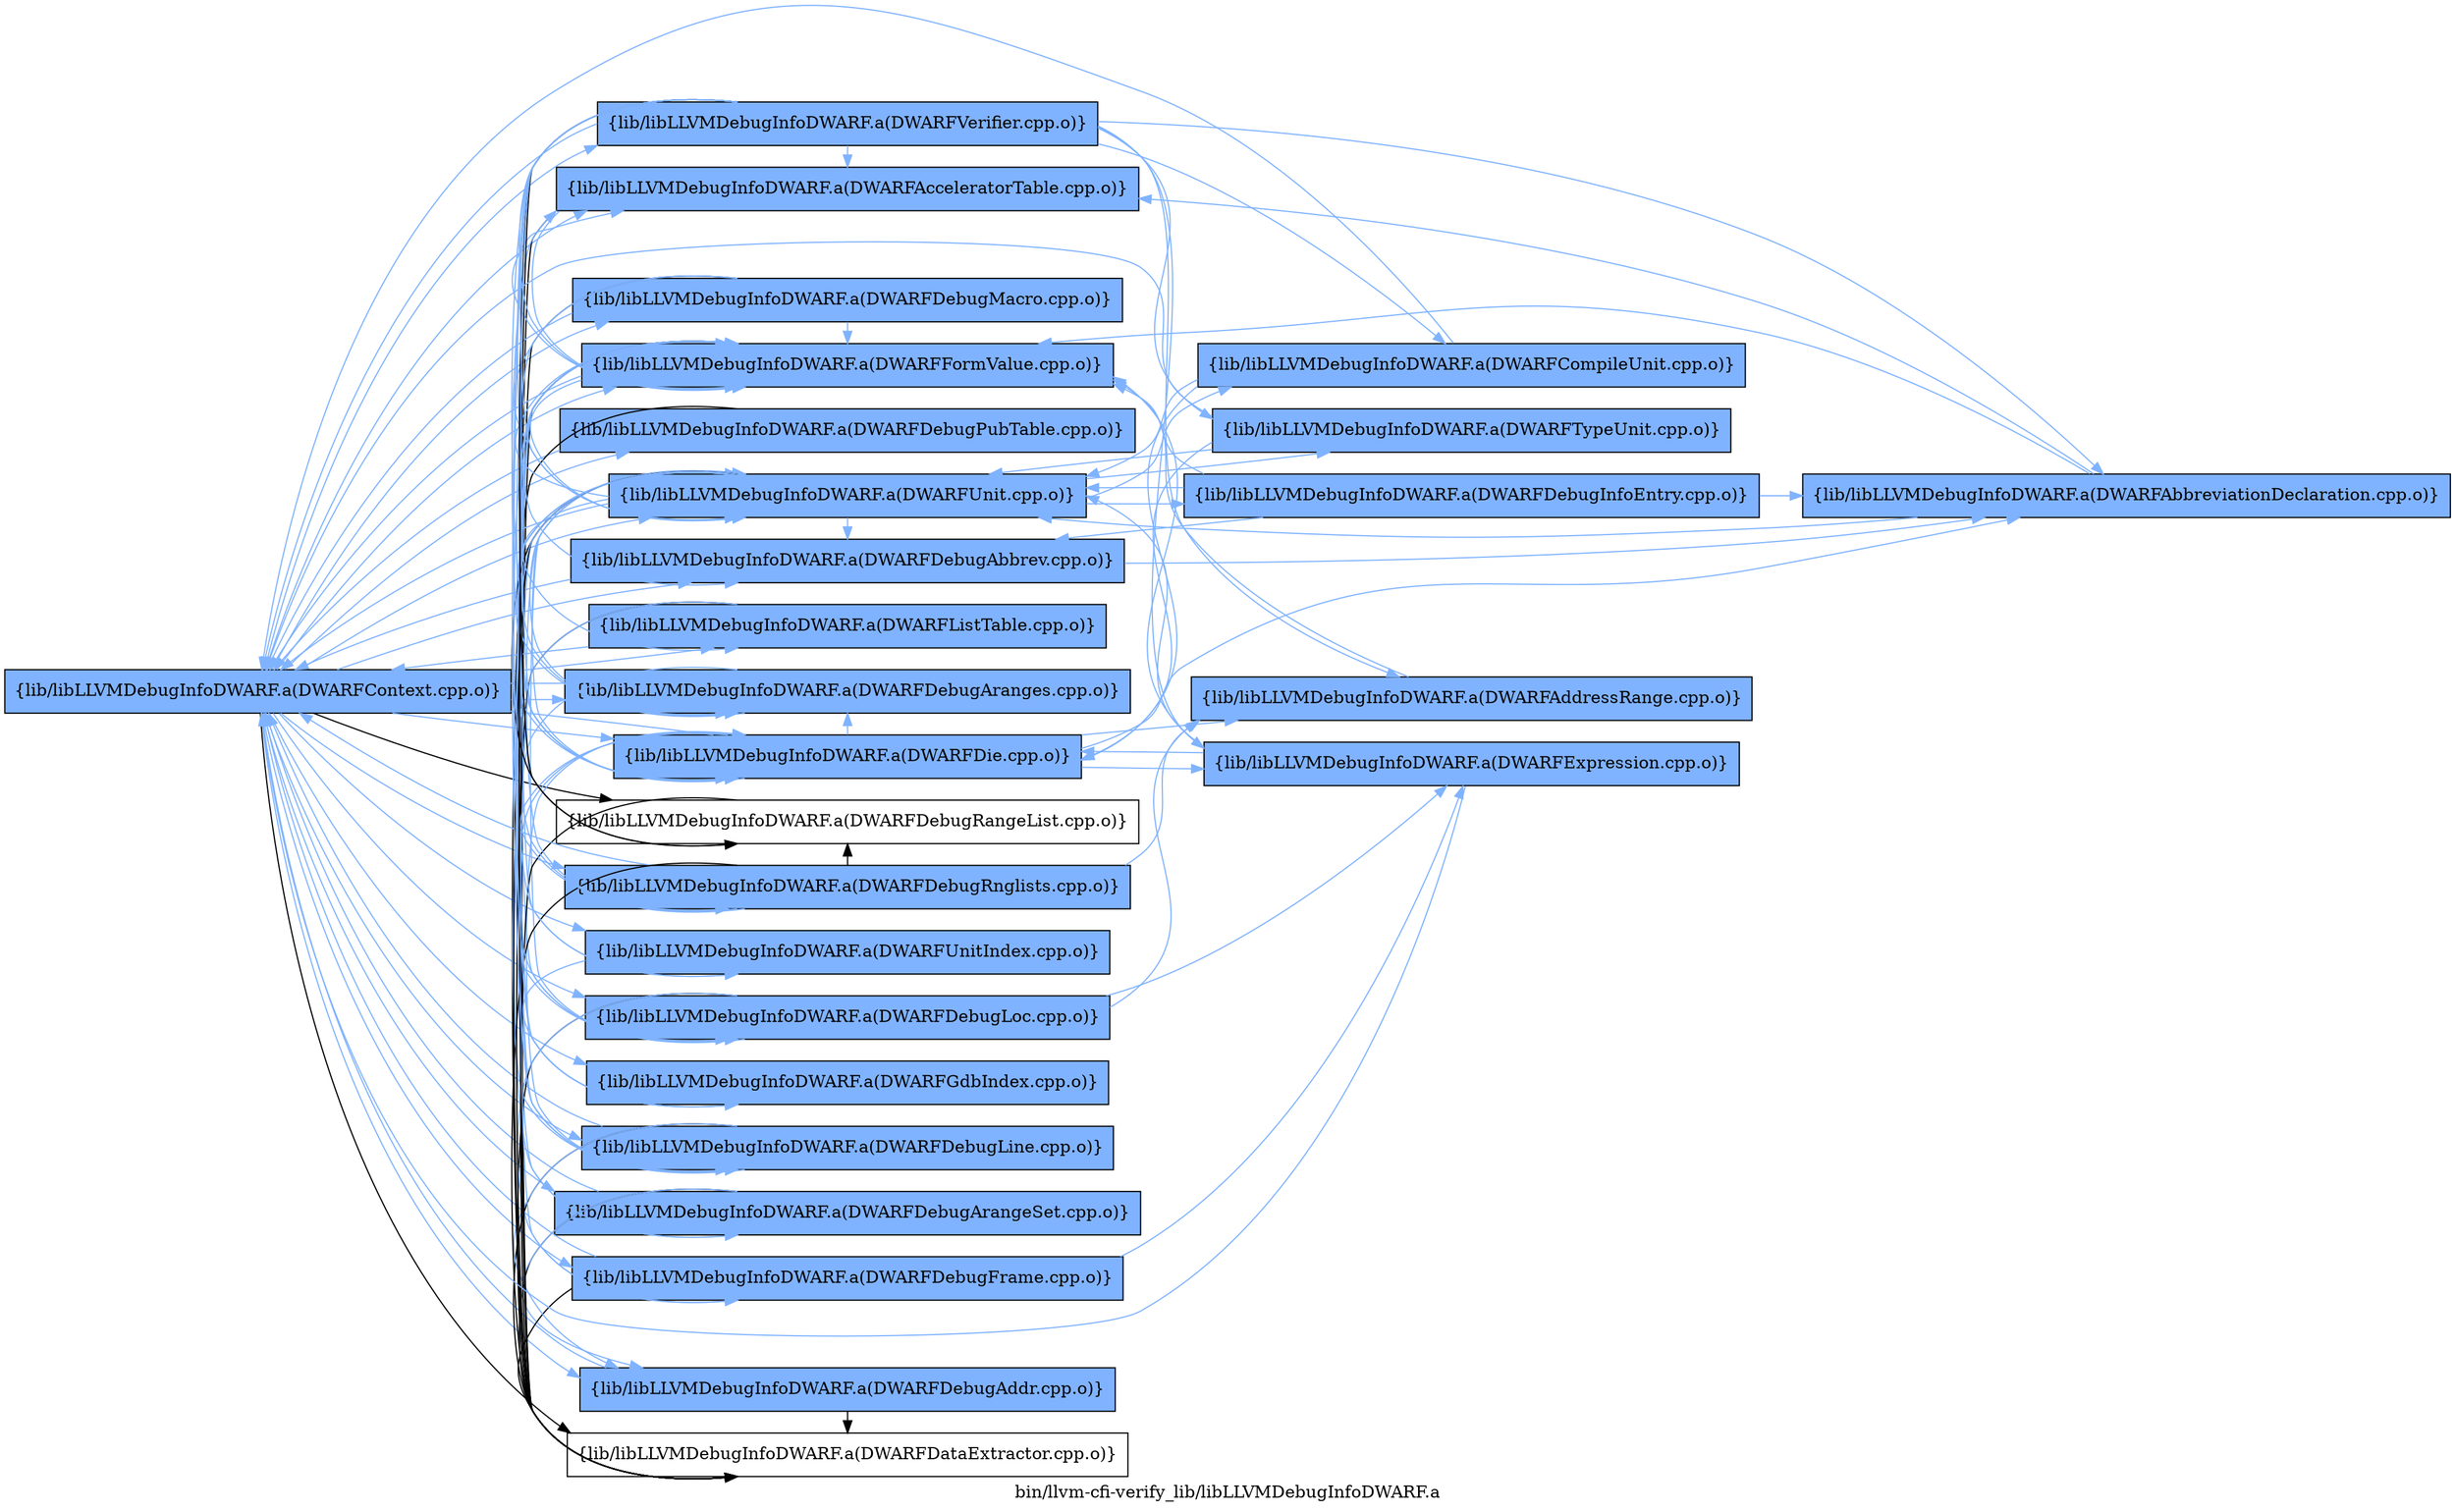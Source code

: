 digraph "bin/llvm-cfi-verify_lib/libLLVMDebugInfoDWARF.a" {
	label="bin/llvm-cfi-verify_lib/libLLVMDebugInfoDWARF.a";
	rankdir=LR;
	{ rank=same; Node0x55746a6a0fa8;  }
	{ rank=same; Node0x55746a6a0468; Node0x55746a69dfd8; Node0x55746a6af378; Node0x55746a6ae6f8; Node0x55746a6ae0b8; Node0x55746a6aeb58; Node0x55746a6ad118; Node0x55746a6add98; Node0x55746a6ad6b8; Node0x55746a6a1868; Node0x55746a6a2038; Node0x55746a6adcf8; Node0x55746a6b0a48; Node0x55746a6b0c78; Node0x55746a6b0048; Node0x55746a6b0318; Node0x55746a69eed8; Node0x55746a6a0058; Node0x55746a69fce8; Node0x55746a6a4158;  }

	Node0x55746a6a0fa8 [shape=record,shape=box,group=1,style=filled,fillcolor="0.600000 0.5 1",label="{lib/libLLVMDebugInfoDWARF.a(DWARFContext.cpp.o)}"];
	Node0x55746a6a0fa8 -> Node0x55746a6a0468[color="0.600000 0.5 1"];
	Node0x55746a6a0fa8 -> Node0x55746a69dfd8;
	Node0x55746a6a0fa8 -> Node0x55746a6af378[color="0.600000 0.5 1"];
	Node0x55746a6a0fa8 -> Node0x55746a6ae6f8[color="0.600000 0.5 1"];
	Node0x55746a6a0fa8 -> Node0x55746a6ae0b8[color="0.600000 0.5 1"];
	Node0x55746a6a0fa8 -> Node0x55746a6aeb58[color="0.600000 0.5 1"];
	Node0x55746a6a0fa8 -> Node0x55746a6ad118[color="0.600000 0.5 1"];
	Node0x55746a6a0fa8 -> Node0x55746a6add98[color="0.600000 0.5 1"];
	Node0x55746a6a0fa8 -> Node0x55746a6ad6b8[color="0.600000 0.5 1"];
	Node0x55746a6a0fa8 -> Node0x55746a6a1868[color="0.600000 0.5 1"];
	Node0x55746a6a0fa8 -> Node0x55746a6a2038[color="0.600000 0.5 1"];
	Node0x55746a6a0fa8 -> Node0x55746a6adcf8;
	Node0x55746a6a0fa8 -> Node0x55746a6b0a48[color="0.600000 0.5 1"];
	Node0x55746a6a0fa8 -> Node0x55746a6b0c78[color="0.600000 0.5 1"];
	Node0x55746a6a0fa8 -> Node0x55746a6b0048[color="0.600000 0.5 1"];
	Node0x55746a6a0fa8 -> Node0x55746a6b0318[color="0.600000 0.5 1"];
	Node0x55746a6a0fa8 -> Node0x55746a69eed8[color="0.600000 0.5 1"];
	Node0x55746a6a0fa8 -> Node0x55746a6a0058[color="0.600000 0.5 1"];
	Node0x55746a6a0fa8 -> Node0x55746a69fce8[color="0.600000 0.5 1"];
	Node0x55746a6a0fa8 -> Node0x55746a6a4158[color="0.600000 0.5 1"];
	Node0x55746a6a0468 [shape=record,shape=box,group=1,style=filled,fillcolor="0.600000 0.5 1",label="{lib/libLLVMDebugInfoDWARF.a(DWARFAcceleratorTable.cpp.o)}"];
	Node0x55746a6a0468 -> Node0x55746a69dfd8;
	Node0x55746a6a0468 -> Node0x55746a6b0048[color="0.600000 0.5 1"];
	Node0x55746a69dfd8 [shape=record,shape=box,group=0,label="{lib/libLLVMDebugInfoDWARF.a(DWARFDataExtractor.cpp.o)}"];
	Node0x55746a6af378 [shape=record,shape=box,group=1,style=filled,fillcolor="0.600000 0.5 1",label="{lib/libLLVMDebugInfoDWARF.a(DWARFDebugAbbrev.cpp.o)}"];
	Node0x55746a6af378 -> Node0x55746a6a0fa8[color="0.600000 0.5 1"];
	Node0x55746a6af378 -> Node0x55746a6b02c8[color="0.600000 0.5 1"];
	Node0x55746a6ae6f8 [shape=record,shape=box,group=1,style=filled,fillcolor="0.600000 0.5 1",label="{lib/libLLVMDebugInfoDWARF.a(DWARFDebugAddr.cpp.o)}"];
	Node0x55746a6ae6f8 -> Node0x55746a6a0fa8[color="0.600000 0.5 1"];
	Node0x55746a6ae6f8 -> Node0x55746a69dfd8;
	Node0x55746a6ae0b8 [shape=record,shape=box,group=1,style=filled,fillcolor="0.600000 0.5 1",label="{lib/libLLVMDebugInfoDWARF.a(DWARFDebugArangeSet.cpp.o)}"];
	Node0x55746a6ae0b8 -> Node0x55746a6a0fa8[color="0.600000 0.5 1"];
	Node0x55746a6ae0b8 -> Node0x55746a69dfd8;
	Node0x55746a6ae0b8 -> Node0x55746a6ae6f8[color="0.600000 0.5 1"];
	Node0x55746a6ae0b8 -> Node0x55746a6b0048[color="0.600000 0.5 1"];
	Node0x55746a6aeb58 [shape=record,shape=box,group=1,style=filled,fillcolor="0.600000 0.5 1",label="{lib/libLLVMDebugInfoDWARF.a(DWARFDebugAranges.cpp.o)}"];
	Node0x55746a6aeb58 -> Node0x55746a6a0fa8[color="0.600000 0.5 1"];
	Node0x55746a6aeb58 -> Node0x55746a6ae0b8[color="0.600000 0.5 1"];
	Node0x55746a6aeb58 -> Node0x55746a69fce8[color="0.600000 0.5 1"];
	Node0x55746a6ad118 [shape=record,shape=box,group=1,style=filled,fillcolor="0.600000 0.5 1",label="{lib/libLLVMDebugInfoDWARF.a(DWARFDebugFrame.cpp.o)}"];
	Node0x55746a6ad118 -> Node0x55746a6a0fa8[color="0.600000 0.5 1"];
	Node0x55746a6ad118 -> Node0x55746a69dfd8;
	Node0x55746a6ad118 -> Node0x55746a6b1858[color="0.600000 0.5 1"];
	Node0x55746a6add98 [shape=record,shape=box,group=1,style=filled,fillcolor="0.600000 0.5 1",label="{lib/libLLVMDebugInfoDWARF.a(DWARFDebugLine.cpp.o)}"];
	Node0x55746a6add98 -> Node0x55746a6a0fa8[color="0.600000 0.5 1"];
	Node0x55746a6add98 -> Node0x55746a69dfd8;
	Node0x55746a6add98 -> Node0x55746a6ae6f8[color="0.600000 0.5 1"];
	Node0x55746a6add98 -> Node0x55746a6b0c78[color="0.600000 0.5 1"];
	Node0x55746a6add98 -> Node0x55746a6b0048[color="0.600000 0.5 1"];
	Node0x55746a6add98 -> Node0x55746a69fce8[color="0.600000 0.5 1"];
	Node0x55746a6ad6b8 [shape=record,shape=box,group=1,style=filled,fillcolor="0.600000 0.5 1",label="{lib/libLLVMDebugInfoDWARF.a(DWARFDebugLoc.cpp.o)}"];
	Node0x55746a6ad6b8 -> Node0x55746a69dfd8;
	Node0x55746a6ad6b8 -> Node0x55746a6ad118[color="0.600000 0.5 1"];
	Node0x55746a6ad6b8 -> Node0x55746a6a2588[color="0.600000 0.5 1"];
	Node0x55746a6ad6b8 -> Node0x55746a6b1858[color="0.600000 0.5 1"];
	Node0x55746a6ad6b8 -> Node0x55746a6b0048[color="0.600000 0.5 1"];
	Node0x55746a6ad6b8 -> Node0x55746a69fce8[color="0.600000 0.5 1"];
	Node0x55746a6a1868 [shape=record,shape=box,group=1,style=filled,fillcolor="0.600000 0.5 1",label="{lib/libLLVMDebugInfoDWARF.a(DWARFDebugMacro.cpp.o)}"];
	Node0x55746a6a1868 -> Node0x55746a6a0fa8[color="0.600000 0.5 1"];
	Node0x55746a6a1868 -> Node0x55746a69dfd8;
	Node0x55746a6a1868 -> Node0x55746a6b0c78[color="0.600000 0.5 1"];
	Node0x55746a6a1868 -> Node0x55746a6b0048[color="0.600000 0.5 1"];
	Node0x55746a6a1868 -> Node0x55746a69fce8[color="0.600000 0.5 1"];
	Node0x55746a6a2038 [shape=record,shape=box,group=1,style=filled,fillcolor="0.600000 0.5 1",label="{lib/libLLVMDebugInfoDWARF.a(DWARFDebugPubTable.cpp.o)}"];
	Node0x55746a6a2038 -> Node0x55746a6a0fa8[color="0.600000 0.5 1"];
	Node0x55746a6a2038 -> Node0x55746a69dfd8;
	Node0x55746a6adcf8 [shape=record,shape=box,group=0,label="{lib/libLLVMDebugInfoDWARF.a(DWARFDebugRangeList.cpp.o)}"];
	Node0x55746a6adcf8 -> Node0x55746a69dfd8;
	Node0x55746a6b0a48 [shape=record,shape=box,group=1,style=filled,fillcolor="0.600000 0.5 1",label="{lib/libLLVMDebugInfoDWARF.a(DWARFDebugRnglists.cpp.o)}"];
	Node0x55746a6b0a48 -> Node0x55746a6a0fa8[color="0.600000 0.5 1"];
	Node0x55746a6b0a48 -> Node0x55746a69dfd8;
	Node0x55746a6b0a48 -> Node0x55746a6a2588[color="0.600000 0.5 1"];
	Node0x55746a6b0a48 -> Node0x55746a6adcf8;
	Node0x55746a6b0a48 -> Node0x55746a6b0048[color="0.600000 0.5 1"];
	Node0x55746a6b0a48 -> Node0x55746a69fce8[color="0.600000 0.5 1"];
	Node0x55746a6b0c78 [shape=record,shape=box,group=1,style=filled,fillcolor="0.600000 0.5 1",label="{lib/libLLVMDebugInfoDWARF.a(DWARFDie.cpp.o)}"];
	Node0x55746a6b0c78 -> Node0x55746a6a0fa8[color="0.600000 0.5 1"];
	Node0x55746a6b0c78 -> Node0x55746a6a0468[color="0.600000 0.5 1"];
	Node0x55746a6b0c78 -> Node0x55746a6b02c8[color="0.600000 0.5 1"];
	Node0x55746a6b0c78 -> Node0x55746a6aeb58[color="0.600000 0.5 1"];
	Node0x55746a6b0c78 -> Node0x55746a6add98[color="0.600000 0.5 1"];
	Node0x55746a6b0c78 -> Node0x55746a6ad6b8[color="0.600000 0.5 1"];
	Node0x55746a6b0c78 -> Node0x55746a6a2588[color="0.600000 0.5 1"];
	Node0x55746a6b0c78 -> Node0x55746a6b1858[color="0.600000 0.5 1"];
	Node0x55746a6b0c78 -> Node0x55746a6b0048[color="0.600000 0.5 1"];
	Node0x55746a6b0c78 -> Node0x55746a69fce8[color="0.600000 0.5 1"];
	Node0x55746a6b0048 [shape=record,shape=box,group=1,style=filled,fillcolor="0.600000 0.5 1",label="{lib/libLLVMDebugInfoDWARF.a(DWARFFormValue.cpp.o)}"];
	Node0x55746a6b0048 -> Node0x55746a6a0fa8[color="0.600000 0.5 1"];
	Node0x55746a6b0048 -> Node0x55746a6a0468[color="0.600000 0.5 1"];
	Node0x55746a6b0048 -> Node0x55746a69dfd8;
	Node0x55746a6b0048 -> Node0x55746a69fce8[color="0.600000 0.5 1"];
	Node0x55746a6b0318 [shape=record,shape=box,group=1,style=filled,fillcolor="0.600000 0.5 1",label="{lib/libLLVMDebugInfoDWARF.a(DWARFGdbIndex.cpp.o)}"];
	Node0x55746a6b0318 -> Node0x55746a6b0048[color="0.600000 0.5 1"];
	Node0x55746a69eed8 [shape=record,shape=box,group=1,style=filled,fillcolor="0.600000 0.5 1",label="{lib/libLLVMDebugInfoDWARF.a(DWARFListTable.cpp.o)}"];
	Node0x55746a69eed8 -> Node0x55746a6a0fa8[color="0.600000 0.5 1"];
	Node0x55746a69eed8 -> Node0x55746a69dfd8;
	Node0x55746a69eed8 -> Node0x55746a6ad118[color="0.600000 0.5 1"];
	Node0x55746a6a0058 [shape=record,shape=box,group=1,style=filled,fillcolor="0.600000 0.5 1",label="{lib/libLLVMDebugInfoDWARF.a(DWARFUnitIndex.cpp.o)}"];
	Node0x55746a6a0058 -> Node0x55746a6b0048[color="0.600000 0.5 1"];
	Node0x55746a6a0058 -> Node0x55746a6b0318[color="0.600000 0.5 1"];
	Node0x55746a69fce8 [shape=record,shape=box,group=1,style=filled,fillcolor="0.600000 0.5 1",label="{lib/libLLVMDebugInfoDWARF.a(DWARFUnit.cpp.o)}"];
	Node0x55746a69fce8 -> Node0x55746a6a0fa8[color="0.600000 0.5 1"];
	Node0x55746a69fce8 -> Node0x55746a69dfd8;
	Node0x55746a69fce8 -> Node0x55746a6af378[color="0.600000 0.5 1"];
	Node0x55746a69fce8 -> Node0x55746a6aeb58[color="0.600000 0.5 1"];
	Node0x55746a69fce8 -> Node0x55746a6ad6b8[color="0.600000 0.5 1"];
	Node0x55746a69fce8 -> Node0x55746a6adcf8;
	Node0x55746a69fce8 -> Node0x55746a6b0a48[color="0.600000 0.5 1"];
	Node0x55746a69fce8 -> Node0x55746a6b0c78[color="0.600000 0.5 1"];
	Node0x55746a69fce8 -> Node0x55746a6b0048[color="0.600000 0.5 1"];
	Node0x55746a69fce8 -> Node0x55746a69eed8[color="0.600000 0.5 1"];
	Node0x55746a69fce8 -> Node0x55746a6a0058[color="0.600000 0.5 1"];
	Node0x55746a69fce8 -> Node0x55746a69dc18[color="0.600000 0.5 1"];
	Node0x55746a69fce8 -> Node0x55746a6a6598[color="0.600000 0.5 1"];
	Node0x55746a69fce8 -> Node0x55746a6a4478[color="0.600000 0.5 1"];
	Node0x55746a6a4158 [shape=record,shape=box,group=1,style=filled,fillcolor="0.600000 0.5 1",label="{lib/libLLVMDebugInfoDWARF.a(DWARFVerifier.cpp.o)}"];
	Node0x55746a6a4158 -> Node0x55746a6a0fa8[color="0.600000 0.5 1"];
	Node0x55746a6a4158 -> Node0x55746a6a0468[color="0.600000 0.5 1"];
	Node0x55746a6a4158 -> Node0x55746a69dfd8;
	Node0x55746a6a4158 -> Node0x55746a6af378[color="0.600000 0.5 1"];
	Node0x55746a6a4158 -> Node0x55746a6b02c8[color="0.600000 0.5 1"];
	Node0x55746a6a4158 -> Node0x55746a6aeb58[color="0.600000 0.5 1"];
	Node0x55746a6a4158 -> Node0x55746a6add98[color="0.600000 0.5 1"];
	Node0x55746a6a4158 -> Node0x55746a6a2588[color="0.600000 0.5 1"];
	Node0x55746a6a4158 -> Node0x55746a6adcf8;
	Node0x55746a6a4158 -> Node0x55746a6b0c78[color="0.600000 0.5 1"];
	Node0x55746a6a4158 -> Node0x55746a6b1858[color="0.600000 0.5 1"];
	Node0x55746a6a4158 -> Node0x55746a6b0048[color="0.600000 0.5 1"];
	Node0x55746a6a4158 -> Node0x55746a6b0318[color="0.600000 0.5 1"];
	Node0x55746a6a4158 -> Node0x55746a69fce8[color="0.600000 0.5 1"];
	Node0x55746a6a4158 -> Node0x55746a6a6598[color="0.600000 0.5 1"];
	Node0x55746a6a4158 -> Node0x55746a6a4478[color="0.600000 0.5 1"];
	Node0x55746a6b02c8 [shape=record,shape=box,group=1,style=filled,fillcolor="0.600000 0.5 1",label="{lib/libLLVMDebugInfoDWARF.a(DWARFAbbreviationDeclaration.cpp.o)}"];
	Node0x55746a6b02c8 -> Node0x55746a6a0468[color="0.600000 0.5 1"];
	Node0x55746a6b02c8 -> Node0x55746a6b0048[color="0.600000 0.5 1"];
	Node0x55746a6b02c8 -> Node0x55746a69fce8[color="0.600000 0.5 1"];
	Node0x55746a6b1858 [shape=record,shape=box,group=1,style=filled,fillcolor="0.600000 0.5 1",label="{lib/libLLVMDebugInfoDWARF.a(DWARFExpression.cpp.o)}"];
	Node0x55746a6b1858 -> Node0x55746a6a0fa8[color="0.600000 0.5 1"];
	Node0x55746a6b1858 -> Node0x55746a6b0c78[color="0.600000 0.5 1"];
	Node0x55746a6b1858 -> Node0x55746a6b0048[color="0.600000 0.5 1"];
	Node0x55746a6b1858 -> Node0x55746a69fce8[color="0.600000 0.5 1"];
	Node0x55746a6a2588 [shape=record,shape=box,group=1,style=filled,fillcolor="0.600000 0.5 1",label="{lib/libLLVMDebugInfoDWARF.a(DWARFAddressRange.cpp.o)}"];
	Node0x55746a6a2588 -> Node0x55746a6b0048[color="0.600000 0.5 1"];
	Node0x55746a69dc18 [shape=record,shape=box,group=1,style=filled,fillcolor="0.600000 0.5 1",label="{lib/libLLVMDebugInfoDWARF.a(DWARFDebugInfoEntry.cpp.o)}"];
	Node0x55746a69dc18 -> Node0x55746a6af378[color="0.600000 0.5 1"];
	Node0x55746a69dc18 -> Node0x55746a6b02c8[color="0.600000 0.5 1"];
	Node0x55746a69dc18 -> Node0x55746a6b0048[color="0.600000 0.5 1"];
	Node0x55746a69dc18 -> Node0x55746a69fce8[color="0.600000 0.5 1"];
	Node0x55746a6a6598 [shape=record,shape=box,group=1,style=filled,fillcolor="0.600000 0.5 1",label="{lib/libLLVMDebugInfoDWARF.a(DWARFTypeUnit.cpp.o)}"];
	Node0x55746a6a6598 -> Node0x55746a6a0fa8[color="0.600000 0.5 1"];
	Node0x55746a6a6598 -> Node0x55746a6b0c78[color="0.600000 0.5 1"];
	Node0x55746a6a6598 -> Node0x55746a69fce8[color="0.600000 0.5 1"];
	Node0x55746a6a4478 [shape=record,shape=box,group=1,style=filled,fillcolor="0.600000 0.5 1",label="{lib/libLLVMDebugInfoDWARF.a(DWARFCompileUnit.cpp.o)}"];
	Node0x55746a6a4478 -> Node0x55746a6a0fa8[color="0.600000 0.5 1"];
	Node0x55746a6a4478 -> Node0x55746a6b0c78[color="0.600000 0.5 1"];
	Node0x55746a6a4478 -> Node0x55746a69fce8[color="0.600000 0.5 1"];
}
